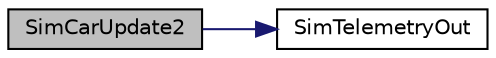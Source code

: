 digraph "SimCarUpdate2"
{
  edge [fontname="Helvetica",fontsize="10",labelfontname="Helvetica",labelfontsize="10"];
  node [fontname="Helvetica",fontsize="10",shape=record];
  rankdir="LR";
  Node1 [label="SimCarUpdate2",height=0.2,width=0.4,color="black", fillcolor="grey75", style="filled", fontcolor="black"];
  Node1 -> Node2 [color="midnightblue",fontsize="10",style="solid",fontname="Helvetica"];
  Node2 [label="SimTelemetryOut",height=0.2,width=0.4,color="black", fillcolor="white", style="filled",URL="$car_8cpp.html#aa239f780f4cf93a025ae297a48638d2a"];
}
